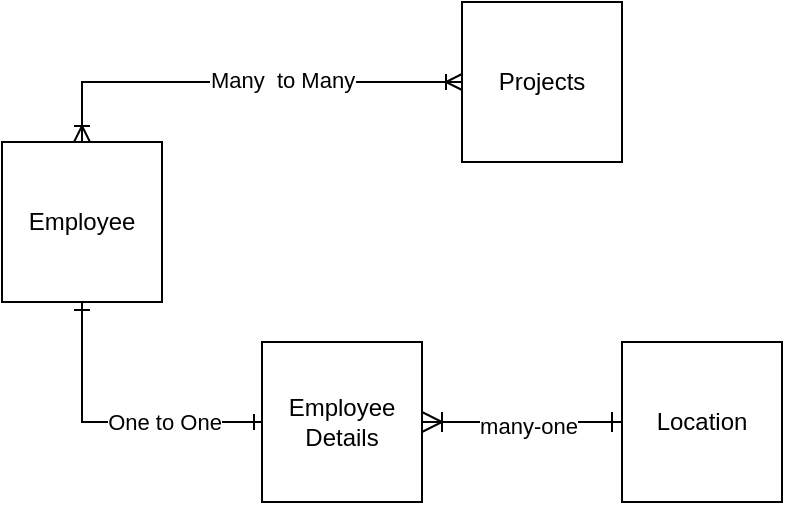 <mxfile version="20.8.1" type="device"><diagram id="ifRR0ioL3vM43QR2ltac" name="Page-1"><mxGraphModel dx="460" dy="613" grid="1" gridSize="10" guides="1" tooltips="1" connect="1" arrows="1" fold="1" page="1" pageScale="1" pageWidth="850" pageHeight="1100" math="0" shadow="0"><root><mxCell id="0"/><mxCell id="1" parent="0"/><mxCell id="V-Hw7Ac_b9bj6a6eJdK_-4" style="edgeStyle=orthogonalEdgeStyle;rounded=0;orthogonalLoop=1;jettySize=auto;html=1;exitX=0.5;exitY=1;exitDx=0;exitDy=0;entryX=0;entryY=0.5;entryDx=0;entryDy=0;endArrow=ERone;endFill=0;startArrow=ERone;startFill=0;" parent="1" source="V-Hw7Ac_b9bj6a6eJdK_-1" target="V-Hw7Ac_b9bj6a6eJdK_-3" edge="1"><mxGeometry relative="1" as="geometry"/></mxCell><mxCell id="V-Hw7Ac_b9bj6a6eJdK_-7" value="One to One" style="edgeLabel;html=1;align=center;verticalAlign=middle;resizable=0;points=[];" parent="V-Hw7Ac_b9bj6a6eJdK_-4" vertex="1" connectable="0"><mxGeometry x="-0.008" y="1" relative="1" as="geometry"><mxPoint x="26" y="1" as="offset"/></mxGeometry></mxCell><mxCell id="V-Hw7Ac_b9bj6a6eJdK_-5" style="edgeStyle=orthogonalEdgeStyle;rounded=0;orthogonalLoop=1;jettySize=auto;html=1;exitX=0.5;exitY=0;exitDx=0;exitDy=0;startArrow=ERoneToMany;startFill=0;endArrow=ERoneToMany;endFill=0;" parent="1" source="V-Hw7Ac_b9bj6a6eJdK_-1" target="V-Hw7Ac_b9bj6a6eJdK_-2" edge="1"><mxGeometry relative="1" as="geometry"/></mxCell><mxCell id="V-Hw7Ac_b9bj6a6eJdK_-6" value="Many&amp;nbsp; to Many" style="edgeLabel;html=1;align=center;verticalAlign=middle;resizable=0;points=[];" parent="V-Hw7Ac_b9bj6a6eJdK_-5" vertex="1" connectable="0"><mxGeometry x="-0.05" y="1" relative="1" as="geometry"><mxPoint x="25" as="offset"/></mxGeometry></mxCell><mxCell id="V-Hw7Ac_b9bj6a6eJdK_-1" value="Employee" style="whiteSpace=wrap;html=1;aspect=fixed;" parent="1" vertex="1"><mxGeometry x="230" y="170" width="80" height="80" as="geometry"/></mxCell><mxCell id="V-Hw7Ac_b9bj6a6eJdK_-2" value="Projects" style="whiteSpace=wrap;html=1;aspect=fixed;" parent="1" vertex="1"><mxGeometry x="460" y="100" width="80" height="80" as="geometry"/></mxCell><mxCell id="ILVBFviSiOwvjxb2-11K-2" style="edgeStyle=none;curved=1;rounded=0;orthogonalLoop=1;jettySize=auto;html=1;exitX=1;exitY=0.5;exitDx=0;exitDy=0;fontSize=12;startSize=8;endSize=8;endArrow=ERone;endFill=0;startArrow=ERoneToMany;startFill=0;" edge="1" parent="1" source="V-Hw7Ac_b9bj6a6eJdK_-3" target="ILVBFviSiOwvjxb2-11K-1"><mxGeometry relative="1" as="geometry"/></mxCell><mxCell id="ILVBFviSiOwvjxb2-11K-3" value="&lt;font style=&quot;font-size: 11px;&quot;&gt;many-one&lt;/font&gt;" style="edgeLabel;html=1;align=center;verticalAlign=middle;resizable=0;points=[];fontSize=16;" vertex="1" connectable="0" parent="ILVBFviSiOwvjxb2-11K-2"><mxGeometry x="0.32" y="1" relative="1" as="geometry"><mxPoint x="-13" y="1" as="offset"/></mxGeometry></mxCell><mxCell id="V-Hw7Ac_b9bj6a6eJdK_-3" value="Employee Details" style="whiteSpace=wrap;html=1;aspect=fixed;" parent="1" vertex="1"><mxGeometry x="360" y="270" width="80" height="80" as="geometry"/></mxCell><mxCell id="ILVBFviSiOwvjxb2-11K-1" value="Location" style="whiteSpace=wrap;html=1;aspect=fixed;" vertex="1" parent="1"><mxGeometry x="540" y="270" width="80" height="80" as="geometry"/></mxCell></root></mxGraphModel></diagram></mxfile>